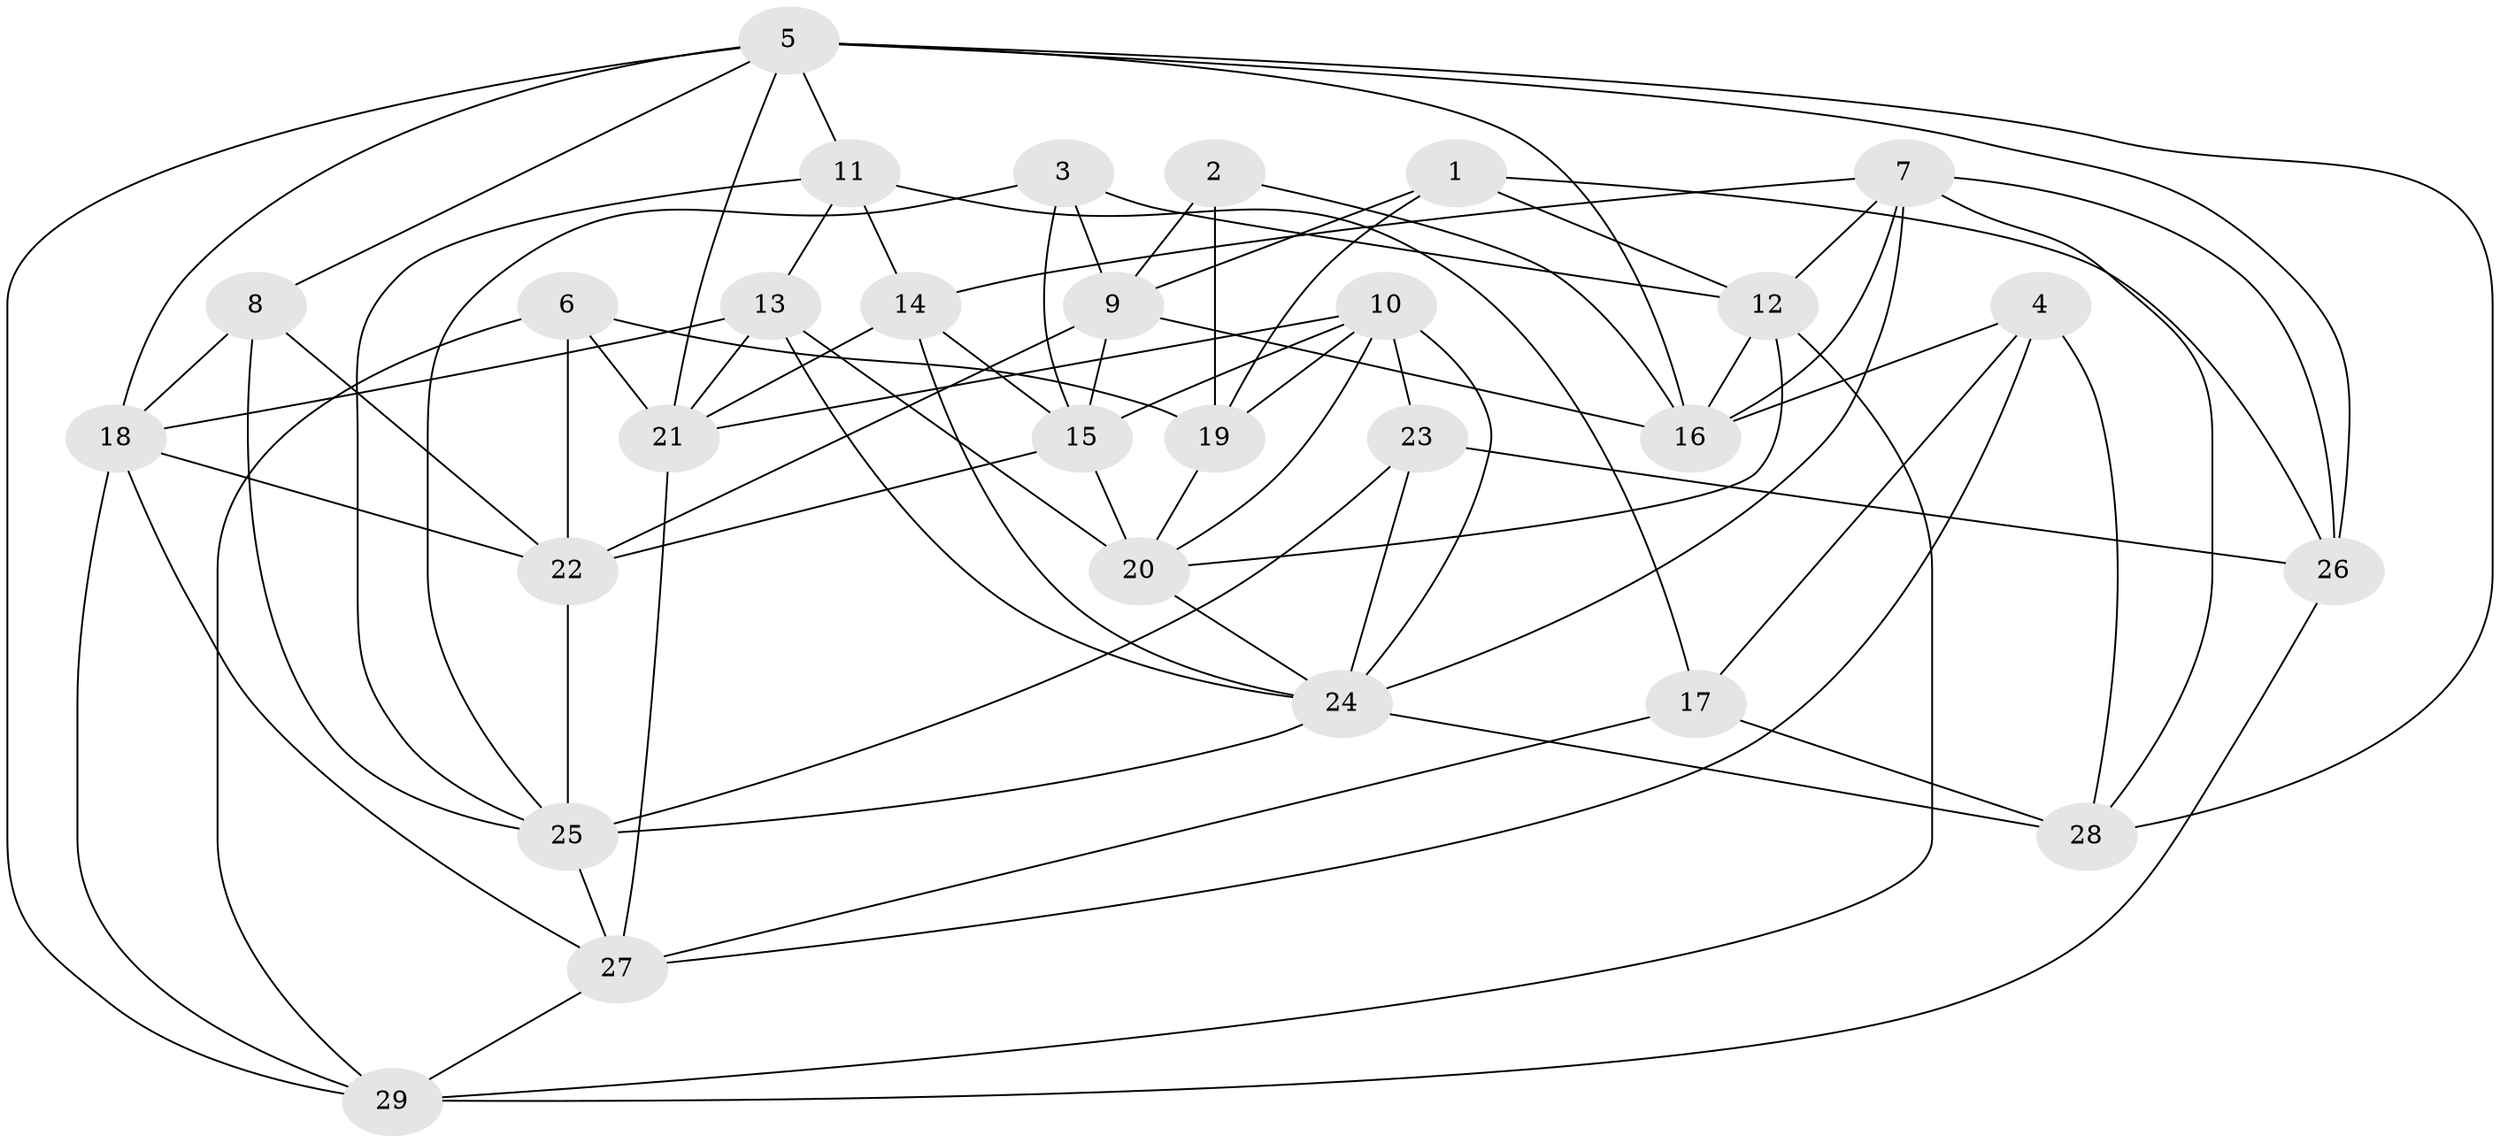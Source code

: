 // original degree distribution, {4: 1.0}
// Generated by graph-tools (version 1.1) at 2025/26/03/09/25 03:26:52]
// undirected, 29 vertices, 78 edges
graph export_dot {
graph [start="1"]
  node [color=gray90,style=filled];
  1;
  2;
  3;
  4;
  5;
  6;
  7;
  8;
  9;
  10;
  11;
  12;
  13;
  14;
  15;
  16;
  17;
  18;
  19;
  20;
  21;
  22;
  23;
  24;
  25;
  26;
  27;
  28;
  29;
  1 -- 9 [weight=1.0];
  1 -- 12 [weight=1.0];
  1 -- 19 [weight=1.0];
  1 -- 26 [weight=1.0];
  2 -- 9 [weight=1.0];
  2 -- 16 [weight=1.0];
  2 -- 19 [weight=2.0];
  3 -- 9 [weight=1.0];
  3 -- 12 [weight=1.0];
  3 -- 15 [weight=1.0];
  3 -- 25 [weight=1.0];
  4 -- 16 [weight=1.0];
  4 -- 17 [weight=1.0];
  4 -- 27 [weight=1.0];
  4 -- 28 [weight=1.0];
  5 -- 8 [weight=1.0];
  5 -- 11 [weight=1.0];
  5 -- 16 [weight=1.0];
  5 -- 18 [weight=1.0];
  5 -- 21 [weight=1.0];
  5 -- 26 [weight=1.0];
  5 -- 28 [weight=1.0];
  5 -- 29 [weight=1.0];
  6 -- 19 [weight=1.0];
  6 -- 21 [weight=1.0];
  6 -- 22 [weight=1.0];
  6 -- 29 [weight=1.0];
  7 -- 12 [weight=1.0];
  7 -- 14 [weight=1.0];
  7 -- 16 [weight=1.0];
  7 -- 24 [weight=1.0];
  7 -- 26 [weight=1.0];
  7 -- 28 [weight=1.0];
  8 -- 18 [weight=1.0];
  8 -- 22 [weight=1.0];
  8 -- 25 [weight=1.0];
  9 -- 15 [weight=1.0];
  9 -- 16 [weight=1.0];
  9 -- 22 [weight=1.0];
  10 -- 15 [weight=1.0];
  10 -- 19 [weight=1.0];
  10 -- 20 [weight=1.0];
  10 -- 21 [weight=1.0];
  10 -- 23 [weight=1.0];
  10 -- 24 [weight=1.0];
  11 -- 13 [weight=1.0];
  11 -- 14 [weight=1.0];
  11 -- 17 [weight=2.0];
  11 -- 25 [weight=1.0];
  12 -- 16 [weight=1.0];
  12 -- 20 [weight=1.0];
  12 -- 29 [weight=1.0];
  13 -- 18 [weight=1.0];
  13 -- 20 [weight=1.0];
  13 -- 21 [weight=1.0];
  13 -- 24 [weight=2.0];
  14 -- 15 [weight=1.0];
  14 -- 21 [weight=1.0];
  14 -- 24 [weight=2.0];
  15 -- 20 [weight=1.0];
  15 -- 22 [weight=1.0];
  17 -- 27 [weight=1.0];
  17 -- 28 [weight=2.0];
  18 -- 22 [weight=1.0];
  18 -- 27 [weight=1.0];
  18 -- 29 [weight=1.0];
  19 -- 20 [weight=1.0];
  20 -- 24 [weight=1.0];
  21 -- 27 [weight=1.0];
  22 -- 25 [weight=1.0];
  23 -- 24 [weight=1.0];
  23 -- 25 [weight=2.0];
  23 -- 26 [weight=2.0];
  24 -- 25 [weight=1.0];
  24 -- 28 [weight=1.0];
  25 -- 27 [weight=1.0];
  26 -- 29 [weight=1.0];
  27 -- 29 [weight=1.0];
}
